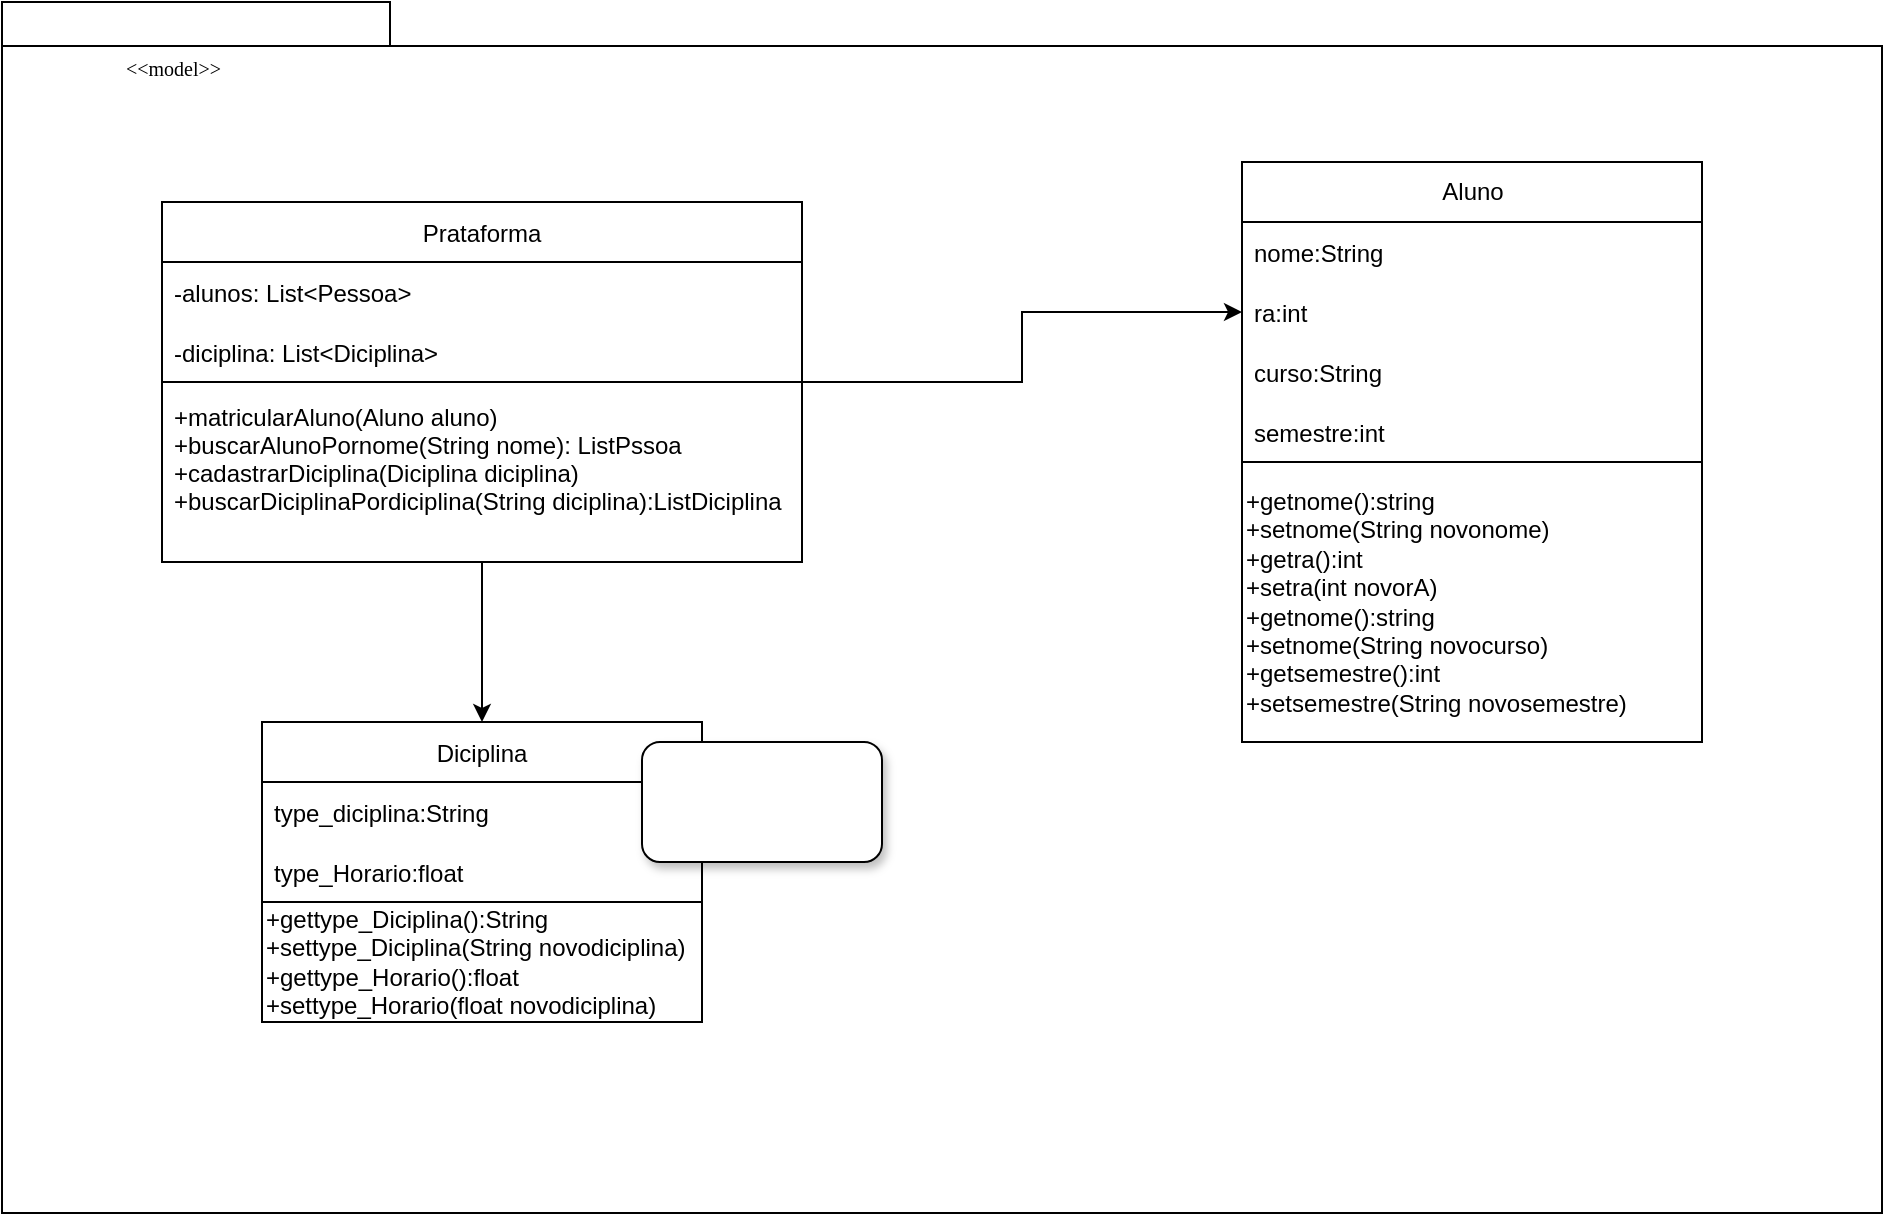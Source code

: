 <mxfile version="19.0.1" type="device" pages="2"><diagram name="Page-1" id="b5b7bab2-c9e2-2cf4-8b2a-24fd1a2a6d21"><mxGraphModel dx="1422" dy="762" grid="1" gridSize="10" guides="1" tooltips="1" connect="1" arrows="1" fold="1" page="1" pageScale="1" pageWidth="827" pageHeight="1169" background="none" math="0" shadow="0"><root><mxCell id="0"/><mxCell id="1" parent="0"/><mxCell id="6e0c8c40b5770093-72" value="" style="shape=folder;fontStyle=1;spacingTop=10;tabWidth=194;tabHeight=22;tabPosition=left;html=1;rounded=0;shadow=0;comic=0;labelBackgroundColor=none;strokeWidth=1;fillColor=none;fontFamily=Verdana;fontSize=10;align=center;" parent="1" vertex="1"><mxGeometry x="340" y="90" width="940" height="605.5" as="geometry"/></mxCell><mxCell id="6e0c8c40b5770093-73" value="&amp;lt;&amp;lt;model&amp;gt;&amp;gt;" style="text;html=1;align=left;verticalAlign=top;spacingTop=-4;fontSize=10;fontFamily=Verdana" parent="1" vertex="1"><mxGeometry x="400" y="114.5" width="130" height="20" as="geometry"/></mxCell><mxCell id="FC_NpGg1DOq6AAWNf5ga-3" style="edgeStyle=orthogonalEdgeStyle;rounded=0;orthogonalLoop=1;jettySize=auto;html=1;exitX=0.5;exitY=1;exitDx=0;exitDy=0;exitPerimeter=0;" parent="1" source="6e0c8c40b5770093-72" target="6e0c8c40b5770093-72" edge="1"><mxGeometry relative="1" as="geometry"/></mxCell><mxCell id="FC_NpGg1DOq6AAWNf5ga-14" value="" style="edgeStyle=orthogonalEdgeStyle;rounded=0;orthogonalLoop=1;jettySize=auto;html=1;" parent="1" source="FC_NpGg1DOq6AAWNf5ga-7" target="FC_NpGg1DOq6AAWNf5ga-11" edge="1"><mxGeometry relative="1" as="geometry"/></mxCell><mxCell id="FC_NpGg1DOq6AAWNf5ga-18" value="" style="edgeStyle=orthogonalEdgeStyle;rounded=0;orthogonalLoop=1;jettySize=auto;html=1;" parent="1" source="FC_NpGg1DOq6AAWNf5ga-7" target="FC_NpGg1DOq6AAWNf5ga-15" edge="1"><mxGeometry relative="1" as="geometry"/></mxCell><mxCell id="FC_NpGg1DOq6AAWNf5ga-7" value="Prataforma" style="swimlane;fontStyle=0;childLayout=stackLayout;horizontal=1;startSize=30;horizontalStack=0;resizeParent=1;resizeParentMax=0;resizeLast=0;collapsible=1;marginBottom=0;" parent="1" vertex="1"><mxGeometry x="420" y="190" width="320" height="180" as="geometry"/></mxCell><mxCell id="FC_NpGg1DOq6AAWNf5ga-8" value="-alunos: List&lt;Pessoa&gt;" style="text;strokeColor=none;fillColor=none;align=left;verticalAlign=middle;spacingLeft=4;spacingRight=4;overflow=hidden;points=[[0,0.5],[1,0.5]];portConstraint=eastwest;rotatable=0;" parent="FC_NpGg1DOq6AAWNf5ga-7" vertex="1"><mxGeometry y="30" width="320" height="30" as="geometry"/></mxCell><mxCell id="FC_NpGg1DOq6AAWNf5ga-9" value="-diciplina: List&lt;Diciplina&gt;" style="text;strokeColor=none;fillColor=none;align=left;verticalAlign=middle;spacingLeft=4;spacingRight=4;overflow=hidden;points=[[0,0.5],[1,0.5]];portConstraint=eastwest;rotatable=0;" parent="FC_NpGg1DOq6AAWNf5ga-7" vertex="1"><mxGeometry y="60" width="320" height="30" as="geometry"/></mxCell><mxCell id="FC_NpGg1DOq6AAWNf5ga-23" value="+matricularAluno(Aluno aluno)&#10;+buscarAlunoPornome(String nome): ListPssoa&#10;+cadastrarDiciplina(Diciplina diciplina)&#10;+buscarDiciplinaPordiciplina(String diciplina):ListDiciplina&#10;" style="text;align=left;verticalAlign=middle;spacingLeft=4;spacingRight=4;overflow=hidden;points=[[0,0.5],[1,0.5]];portConstraint=eastwest;rotatable=0;strokeWidth=1;perimeterSpacing=0;strokeColor=default;" parent="FC_NpGg1DOq6AAWNf5ga-7" vertex="1"><mxGeometry y="90" width="320" height="90" as="geometry"/></mxCell><mxCell id="FC_NpGg1DOq6AAWNf5ga-11" value="Diciplina" style="swimlane;fontStyle=0;childLayout=stackLayout;horizontal=1;startSize=30;horizontalStack=0;resizeParent=1;resizeParentMax=0;resizeLast=0;collapsible=1;marginBottom=0;" parent="1" vertex="1"><mxGeometry x="470" y="450" width="220" height="90" as="geometry"><mxRectangle x="470" y="450" width="80" height="30" as="alternateBounds"/></mxGeometry></mxCell><mxCell id="FC_NpGg1DOq6AAWNf5ga-12" value="type_diciplina:String" style="text;strokeColor=none;fillColor=none;align=left;verticalAlign=middle;spacingLeft=4;spacingRight=4;overflow=hidden;points=[[0,0.5],[1,0.5]];portConstraint=eastwest;rotatable=0;" parent="FC_NpGg1DOq6AAWNf5ga-11" vertex="1"><mxGeometry y="30" width="220" height="30" as="geometry"/></mxCell><mxCell id="FC_NpGg1DOq6AAWNf5ga-19" value="type_Horario:float" style="text;strokeColor=none;fillColor=none;align=left;verticalAlign=middle;spacingLeft=4;spacingRight=4;overflow=hidden;points=[[0,0.5],[1,0.5]];portConstraint=eastwest;rotatable=0;" parent="FC_NpGg1DOq6AAWNf5ga-11" vertex="1"><mxGeometry y="60" width="220" height="30" as="geometry"/></mxCell><mxCell id="FC_NpGg1DOq6AAWNf5ga-15" value="Aluno" style="swimlane;fontStyle=0;childLayout=stackLayout;horizontal=1;startSize=30;horizontalStack=0;resizeParent=1;resizeParentMax=0;resizeLast=0;collapsible=1;marginBottom=0;html=1;" parent="1" vertex="1"><mxGeometry x="960" y="170" width="230" height="150" as="geometry"><mxRectangle x="900" y="170" width="60" height="30" as="alternateBounds"/></mxGeometry></mxCell><mxCell id="FC_NpGg1DOq6AAWNf5ga-16" value="nome:String" style="text;strokeColor=none;fillColor=none;align=left;verticalAlign=middle;spacingLeft=4;spacingRight=4;overflow=hidden;points=[[0,0.5],[1,0.5]];portConstraint=eastwest;rotatable=0;" parent="FC_NpGg1DOq6AAWNf5ga-15" vertex="1"><mxGeometry y="30" width="230" height="30" as="geometry"/></mxCell><mxCell id="FC_NpGg1DOq6AAWNf5ga-21" value="ra:int" style="text;strokeColor=none;fillColor=none;align=left;verticalAlign=middle;spacingLeft=4;spacingRight=4;overflow=hidden;points=[[0,0.5],[1,0.5]];portConstraint=eastwest;rotatable=0;" parent="FC_NpGg1DOq6AAWNf5ga-15" vertex="1"><mxGeometry y="60" width="230" height="30" as="geometry"/></mxCell><mxCell id="FC_NpGg1DOq6AAWNf5ga-22" value="curso:String" style="text;strokeColor=none;fillColor=none;align=left;verticalAlign=middle;spacingLeft=4;spacingRight=4;overflow=hidden;points=[[0,0.5],[1,0.5]];portConstraint=eastwest;rotatable=0;" parent="FC_NpGg1DOq6AAWNf5ga-15" vertex="1"><mxGeometry y="90" width="230" height="30" as="geometry"/></mxCell><mxCell id="FC_NpGg1DOq6AAWNf5ga-17" value="semestre:int" style="text;strokeColor=none;fillColor=none;align=left;verticalAlign=middle;spacingLeft=4;spacingRight=4;overflow=hidden;points=[[0,0.5],[1,0.5]];portConstraint=eastwest;rotatable=0;shadow=1;" parent="FC_NpGg1DOq6AAWNf5ga-15" vertex="1"><mxGeometry y="120" width="230" height="30" as="geometry"/></mxCell><mxCell id="FC_NpGg1DOq6AAWNf5ga-26" value="+getnome():string&lt;br&gt;+setnome(String novonome)&lt;br&gt;+getra():int&lt;br&gt;+setra(int novorA)&lt;br&gt;+getnome():string&lt;br&gt;+setnome(String novocurso)&lt;br&gt;&lt;span style=&quot;text-align: center&quot;&gt;+getsemestre():int&lt;/span&gt;&lt;br style=&quot;text-align: center&quot;&gt;&lt;span style=&quot;text-align: center&quot;&gt;+setsemestre(String novosemestre)&lt;/span&gt;" style="whiteSpace=wrap;html=1;fontStyle=0;startSize=30;align=left;" parent="1" vertex="1"><mxGeometry x="960" y="320" width="230" height="140" as="geometry"/></mxCell><mxCell id="FC_NpGg1DOq6AAWNf5ga-28" value="&lt;span&gt;+gettype_Diciplina():String&lt;/span&gt;&lt;br&gt;&lt;span&gt;+settype_Diciplina(String novodiciplina)&lt;br&gt;&lt;/span&gt;+gettype_Horario():float&lt;br&gt;+settype_Horario(float novodiciplina)&lt;span&gt;&lt;br&gt;&lt;/span&gt;" style="whiteSpace=wrap;html=1;fontStyle=0;startSize=30;align=left;" parent="1" vertex="1"><mxGeometry x="470" y="540" width="220" height="60" as="geometry"/></mxCell><mxCell id="UbQeQV5ooaS6mcyefZrJ-1" value="" style="rounded=1;whiteSpace=wrap;html=1;shadow=1;" vertex="1" parent="1"><mxGeometry x="660" y="460" width="120" height="60" as="geometry"/></mxCell></root></mxGraphModel></diagram><diagram id="pe3iNrGd8c6aoJb23w-e" name="Page-2"><mxGraphModel dx="1422" dy="762" grid="1" gridSize="10" guides="1" tooltips="1" connect="1" arrows="1" fold="1" page="1" pageScale="1" pageWidth="827" pageHeight="1169" math="0" shadow="0"><root><mxCell id="0"/><mxCell id="1" parent="0"/></root></mxGraphModel></diagram></mxfile>